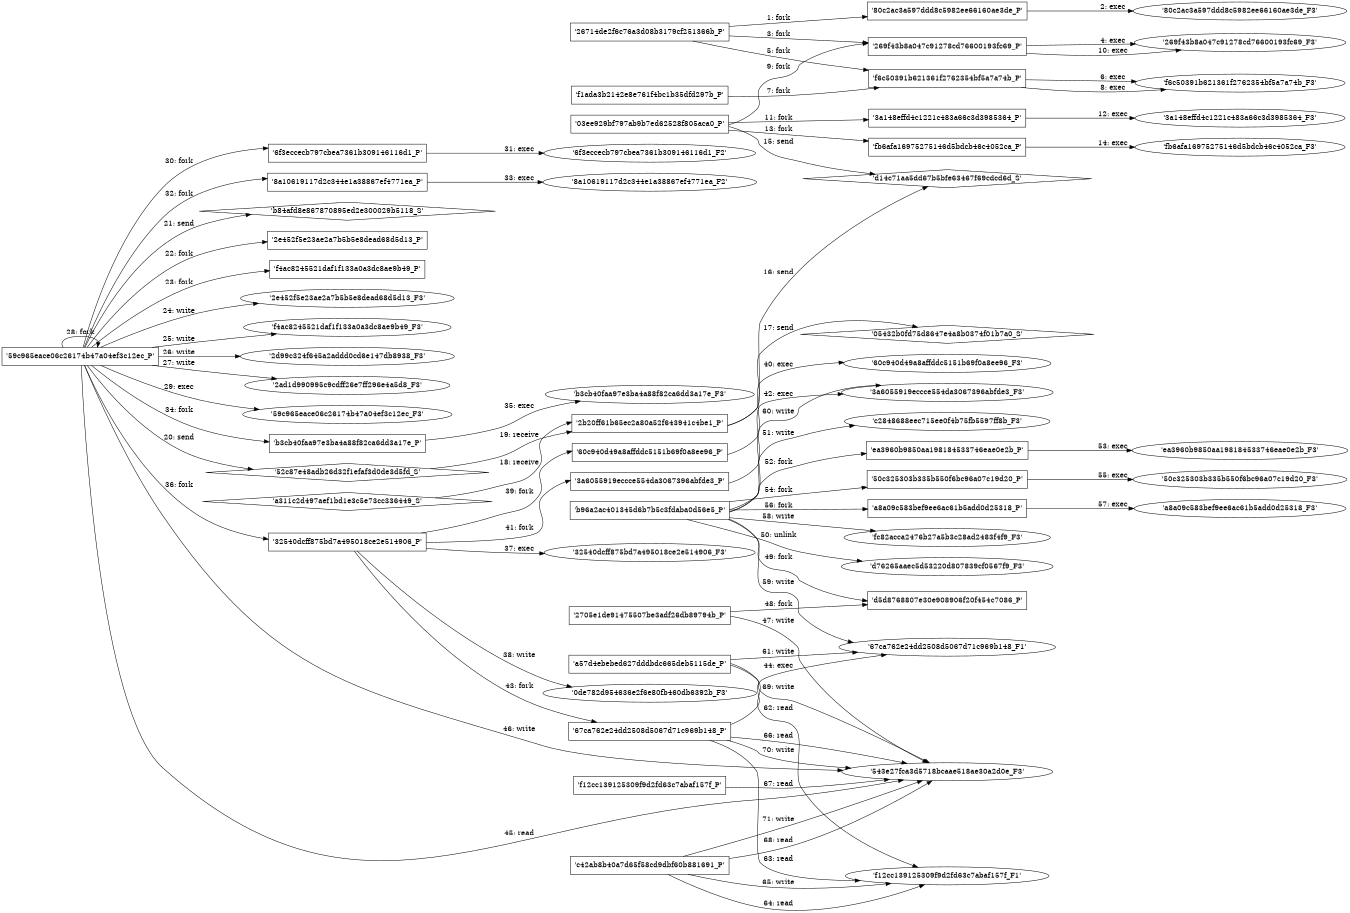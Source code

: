 digraph "D:\Learning\Paper\apt\基于CTI的攻击预警\Dataset\攻击图\ASGfromALLCTI\Threat Roundup for April 3 to April 10.dot" {
rankdir="LR"
size="9"
fixedsize="false"
splines="true"
nodesep=0.3
ranksep=0
fontsize=10
overlap="scalexy"
engine= "neato"
	"'26714de2f6c76a3d08b3179cf251366b_P'" [node_type=Process shape=box]
	"'80c2ac3a597ddd8c5982ee66160ae3de_P'" [node_type=Process shape=box]
	"'26714de2f6c76a3d08b3179cf251366b_P'" -> "'80c2ac3a597ddd8c5982ee66160ae3de_P'" [label="1: fork"]
	"'80c2ac3a597ddd8c5982ee66160ae3de_P'" [node_type=Process shape=box]
	"'80c2ac3a597ddd8c5982ee66160ae3de_F3'" [node_type=File shape=ellipse]
	"'80c2ac3a597ddd8c5982ee66160ae3de_P'" -> "'80c2ac3a597ddd8c5982ee66160ae3de_F3'" [label="2: exec"]
	"'26714de2f6c76a3d08b3179cf251366b_P'" [node_type=Process shape=box]
	"'269f43b8a047c91278cd76600193fc69_P'" [node_type=Process shape=box]
	"'26714de2f6c76a3d08b3179cf251366b_P'" -> "'269f43b8a047c91278cd76600193fc69_P'" [label="3: fork"]
	"'269f43b8a047c91278cd76600193fc69_P'" [node_type=Process shape=box]
	"'269f43b8a047c91278cd76600193fc69_F3'" [node_type=File shape=ellipse]
	"'269f43b8a047c91278cd76600193fc69_P'" -> "'269f43b8a047c91278cd76600193fc69_F3'" [label="4: exec"]
	"'26714de2f6c76a3d08b3179cf251366b_P'" [node_type=Process shape=box]
	"'f6c50391b621361f2762354bf5a7a74b_P'" [node_type=Process shape=box]
	"'26714de2f6c76a3d08b3179cf251366b_P'" -> "'f6c50391b621361f2762354bf5a7a74b_P'" [label="5: fork"]
	"'f6c50391b621361f2762354bf5a7a74b_P'" [node_type=Process shape=box]
	"'f6c50391b621361f2762354bf5a7a74b_F3'" [node_type=File shape=ellipse]
	"'f6c50391b621361f2762354bf5a7a74b_P'" -> "'f6c50391b621361f2762354bf5a7a74b_F3'" [label="6: exec"]
	"'f1ada3b2142e8e761f4bc1b35dfd297b_P'" [node_type=Process shape=box]
	"'f6c50391b621361f2762354bf5a7a74b_P'" [node_type=Process shape=box]
	"'f1ada3b2142e8e761f4bc1b35dfd297b_P'" -> "'f6c50391b621361f2762354bf5a7a74b_P'" [label="7: fork"]
	"'f6c50391b621361f2762354bf5a7a74b_P'" [node_type=Process shape=box]
	"'f6c50391b621361f2762354bf5a7a74b_F3'" [node_type=File shape=ellipse]
	"'f6c50391b621361f2762354bf5a7a74b_P'" -> "'f6c50391b621361f2762354bf5a7a74b_F3'" [label="8: exec"]
	"'03ee929bf797ab9b7ed62528f805aca0_P'" [node_type=Process shape=box]
	"'269f43b8a047c91278cd76600193fc69_P'" [node_type=Process shape=box]
	"'03ee929bf797ab9b7ed62528f805aca0_P'" -> "'269f43b8a047c91278cd76600193fc69_P'" [label="9: fork"]
	"'269f43b8a047c91278cd76600193fc69_P'" [node_type=Process shape=box]
	"'269f43b8a047c91278cd76600193fc69_F3'" [node_type=File shape=ellipse]
	"'269f43b8a047c91278cd76600193fc69_P'" -> "'269f43b8a047c91278cd76600193fc69_F3'" [label="10: exec"]
	"'03ee929bf797ab9b7ed62528f805aca0_P'" [node_type=Process shape=box]
	"'3a148effd4c1221c483a66c3d3985364_P'" [node_type=Process shape=box]
	"'03ee929bf797ab9b7ed62528f805aca0_P'" -> "'3a148effd4c1221c483a66c3d3985364_P'" [label="11: fork"]
	"'3a148effd4c1221c483a66c3d3985364_P'" [node_type=Process shape=box]
	"'3a148effd4c1221c483a66c3d3985364_F3'" [node_type=File shape=ellipse]
	"'3a148effd4c1221c483a66c3d3985364_P'" -> "'3a148effd4c1221c483a66c3d3985364_F3'" [label="12: exec"]
	"'03ee929bf797ab9b7ed62528f805aca0_P'" [node_type=Process shape=box]
	"'fb6afa16975275146d5bdcb46c4052ca_P'" [node_type=Process shape=box]
	"'03ee929bf797ab9b7ed62528f805aca0_P'" -> "'fb6afa16975275146d5bdcb46c4052ca_P'" [label="13: fork"]
	"'fb6afa16975275146d5bdcb46c4052ca_P'" [node_type=Process shape=box]
	"'fb6afa16975275146d5bdcb46c4052ca_F3'" [node_type=File shape=ellipse]
	"'fb6afa16975275146d5bdcb46c4052ca_P'" -> "'fb6afa16975275146d5bdcb46c4052ca_F3'" [label="14: exec"]
	"'d14c71aa5dd67b5bfe63467f69cdcd6d_S'" [node_type=Socket shape=diamond]
	"'03ee929bf797ab9b7ed62528f805aca0_P'" [node_type=Process shape=box]
	"'03ee929bf797ab9b7ed62528f805aca0_P'" -> "'d14c71aa5dd67b5bfe63467f69cdcd6d_S'" [label="15: send"]
	"'d14c71aa5dd67b5bfe63467f69cdcd6d_S'" [node_type=Socket shape=diamond]
	"'2b20ff61b65ec2a80a52f643941c4be1_P'" [node_type=Process shape=box]
	"'2b20ff61b65ec2a80a52f643941c4be1_P'" -> "'d14c71aa5dd67b5bfe63467f69cdcd6d_S'" [label="16: send"]
	"'05432b0fd75d8647e4a8b0374f01b7a0_S'" [node_type=Socket shape=diamond]
	"'2b20ff61b65ec2a80a52f643941c4be1_P'" [node_type=Process shape=box]
	"'2b20ff61b65ec2a80a52f643941c4be1_P'" -> "'05432b0fd75d8647e4a8b0374f01b7a0_S'" [label="17: send"]
	"'2b20ff61b65ec2a80a52f643941c4be1_P'" [node_type=Process shape=box]
	"'a311c2d497aef1bd1e3c5e73cc336449_S'" [node_type=Socket shape=diamond]
	"'a311c2d497aef1bd1e3c5e73cc336449_S'" -> "'2b20ff61b65ec2a80a52f643941c4be1_P'" [label="18: receive"]
	"'2b20ff61b65ec2a80a52f643941c4be1_P'" [node_type=Process shape=box]
	"'52c87e48adb26d32f1efaf3d0de3d5fd_S'" [node_type=Socket shape=diamond]
	"'52c87e48adb26d32f1efaf3d0de3d5fd_S'" -> "'2b20ff61b65ec2a80a52f643941c4be1_P'" [label="19: receive"]
	"'52c87e48adb26d32f1efaf3d0de3d5fd_S'" [node_type=Socket shape=diamond]
	"'59c965eace06c26174b47a04ef3c12ec_P'" [node_type=Process shape=box]
	"'59c965eace06c26174b47a04ef3c12ec_P'" -> "'52c87e48adb26d32f1efaf3d0de3d5fd_S'" [label="20: send"]
	"'b84afd8e867870895ed2e300029b5118_S'" [node_type=Socket shape=diamond]
	"'59c965eace06c26174b47a04ef3c12ec_P'" [node_type=Process shape=box]
	"'59c965eace06c26174b47a04ef3c12ec_P'" -> "'b84afd8e867870895ed2e300029b5118_S'" [label="21: send"]
	"'59c965eace06c26174b47a04ef3c12ec_P'" [node_type=Process shape=box]
	"'2e452f5e23ae2a7b5b5e8dead68d5d13_P'" [node_type=Process shape=box]
	"'59c965eace06c26174b47a04ef3c12ec_P'" -> "'2e452f5e23ae2a7b5b5e8dead68d5d13_P'" [label="22: fork"]
	"'59c965eace06c26174b47a04ef3c12ec_P'" [node_type=Process shape=box]
	"'f4ac8245521daf1f133a0a3dc8ae9b49_P'" [node_type=Process shape=box]
	"'59c965eace06c26174b47a04ef3c12ec_P'" -> "'f4ac8245521daf1f133a0a3dc8ae9b49_P'" [label="23: fork"]
	"'2e452f5e23ae2a7b5b5e8dead68d5d13_F3'" [node_type=file shape=ellipse]
	"'59c965eace06c26174b47a04ef3c12ec_P'" [node_type=Process shape=box]
	"'59c965eace06c26174b47a04ef3c12ec_P'" -> "'2e452f5e23ae2a7b5b5e8dead68d5d13_F3'" [label="24: write"]
	"'f4ac8245521daf1f133a0a3dc8ae9b49_F3'" [node_type=file shape=ellipse]
	"'59c965eace06c26174b47a04ef3c12ec_P'" [node_type=Process shape=box]
	"'59c965eace06c26174b47a04ef3c12ec_P'" -> "'f4ac8245521daf1f133a0a3dc8ae9b49_F3'" [label="25: write"]
	"'2d99c324f645a2addd0cd6e147db8938_F3'" [node_type=file shape=ellipse]
	"'59c965eace06c26174b47a04ef3c12ec_P'" [node_type=Process shape=box]
	"'59c965eace06c26174b47a04ef3c12ec_P'" -> "'2d99c324f645a2addd0cd6e147db8938_F3'" [label="26: write"]
	"'2ad1d990995c9cdff26e7ff296e4a5d8_F3'" [node_type=file shape=ellipse]
	"'59c965eace06c26174b47a04ef3c12ec_P'" [node_type=Process shape=box]
	"'59c965eace06c26174b47a04ef3c12ec_P'" -> "'2ad1d990995c9cdff26e7ff296e4a5d8_F3'" [label="27: write"]
	"'59c965eace06c26174b47a04ef3c12ec_P'" [node_type=Process shape=box]
	"'59c965eace06c26174b47a04ef3c12ec_P'" [node_type=Process shape=box]
	"'59c965eace06c26174b47a04ef3c12ec_P'" -> "'59c965eace06c26174b47a04ef3c12ec_P'" [label="28: fork"]
	"'59c965eace06c26174b47a04ef3c12ec_P'" [node_type=Process shape=box]
	"'59c965eace06c26174b47a04ef3c12ec_F3'" [node_type=File shape=ellipse]
	"'59c965eace06c26174b47a04ef3c12ec_P'" -> "'59c965eace06c26174b47a04ef3c12ec_F3'" [label="29: exec"]
	"'59c965eace06c26174b47a04ef3c12ec_P'" [node_type=Process shape=box]
	"'6f3eccecb797cbea7361b309146116d1_P'" [node_type=Process shape=box]
	"'59c965eace06c26174b47a04ef3c12ec_P'" -> "'6f3eccecb797cbea7361b309146116d1_P'" [label="30: fork"]
	"'6f3eccecb797cbea7361b309146116d1_P'" [node_type=Process shape=box]
	"'6f3eccecb797cbea7361b309146116d1_F2'" [node_type=File shape=ellipse]
	"'6f3eccecb797cbea7361b309146116d1_P'" -> "'6f3eccecb797cbea7361b309146116d1_F2'" [label="31: exec"]
	"'59c965eace06c26174b47a04ef3c12ec_P'" [node_type=Process shape=box]
	"'8a10619117d2c344e1a38867ef4771ea_P'" [node_type=Process shape=box]
	"'59c965eace06c26174b47a04ef3c12ec_P'" -> "'8a10619117d2c344e1a38867ef4771ea_P'" [label="32: fork"]
	"'8a10619117d2c344e1a38867ef4771ea_P'" [node_type=Process shape=box]
	"'8a10619117d2c344e1a38867ef4771ea_F2'" [node_type=File shape=ellipse]
	"'8a10619117d2c344e1a38867ef4771ea_P'" -> "'8a10619117d2c344e1a38867ef4771ea_F2'" [label="33: exec"]
	"'59c965eace06c26174b47a04ef3c12ec_P'" [node_type=Process shape=box]
	"'b3cb40faa97e3ba4a88f82ca6dd3a17e_P'" [node_type=Process shape=box]
	"'59c965eace06c26174b47a04ef3c12ec_P'" -> "'b3cb40faa97e3ba4a88f82ca6dd3a17e_P'" [label="34: fork"]
	"'b3cb40faa97e3ba4a88f82ca6dd3a17e_P'" [node_type=Process shape=box]
	"'b3cb40faa97e3ba4a88f82ca6dd3a17e_F3'" [node_type=File shape=ellipse]
	"'b3cb40faa97e3ba4a88f82ca6dd3a17e_P'" -> "'b3cb40faa97e3ba4a88f82ca6dd3a17e_F3'" [label="35: exec"]
	"'59c965eace06c26174b47a04ef3c12ec_P'" [node_type=Process shape=box]
	"'32540dcff875bd7a495018ce2e514906_P'" [node_type=Process shape=box]
	"'59c965eace06c26174b47a04ef3c12ec_P'" -> "'32540dcff875bd7a495018ce2e514906_P'" [label="36: fork"]
	"'32540dcff875bd7a495018ce2e514906_P'" [node_type=Process shape=box]
	"'32540dcff875bd7a495018ce2e514906_F3'" [node_type=File shape=ellipse]
	"'32540dcff875bd7a495018ce2e514906_P'" -> "'32540dcff875bd7a495018ce2e514906_F3'" [label="37: exec"]
	"'0de782d954636e2f6e80fb460db6392b_F3'" [node_type=file shape=ellipse]
	"'32540dcff875bd7a495018ce2e514906_P'" [node_type=Process shape=box]
	"'32540dcff875bd7a495018ce2e514906_P'" -> "'0de782d954636e2f6e80fb460db6392b_F3'" [label="38: write"]
	"'32540dcff875bd7a495018ce2e514906_P'" [node_type=Process shape=box]
	"'60c940d49a8affddc5151b69f0a8ee96_P'" [node_type=Process shape=box]
	"'32540dcff875bd7a495018ce2e514906_P'" -> "'60c940d49a8affddc5151b69f0a8ee96_P'" [label="39: fork"]
	"'60c940d49a8affddc5151b69f0a8ee96_P'" [node_type=Process shape=box]
	"'60c940d49a8affddc5151b69f0a8ee96_F3'" [node_type=File shape=ellipse]
	"'60c940d49a8affddc5151b69f0a8ee96_P'" -> "'60c940d49a8affddc5151b69f0a8ee96_F3'" [label="40: exec"]
	"'32540dcff875bd7a495018ce2e514906_P'" [node_type=Process shape=box]
	"'3a6055919eccce554da3067396abfde3_P'" [node_type=Process shape=box]
	"'32540dcff875bd7a495018ce2e514906_P'" -> "'3a6055919eccce554da3067396abfde3_P'" [label="41: fork"]
	"'3a6055919eccce554da3067396abfde3_P'" [node_type=Process shape=box]
	"'3a6055919eccce554da3067396abfde3_F3'" [node_type=File shape=ellipse]
	"'3a6055919eccce554da3067396abfde3_P'" -> "'3a6055919eccce554da3067396abfde3_F3'" [label="42: exec"]
	"'32540dcff875bd7a495018ce2e514906_P'" [node_type=Process shape=box]
	"'67ca762e24dd2508d5067d71c969b148_P'" [node_type=Process shape=box]
	"'32540dcff875bd7a495018ce2e514906_P'" -> "'67ca762e24dd2508d5067d71c969b148_P'" [label="43: fork"]
	"'67ca762e24dd2508d5067d71c969b148_P'" [node_type=Process shape=box]
	"'67ca762e24dd2508d5067d71c969b148_F1'" [node_type=File shape=ellipse]
	"'67ca762e24dd2508d5067d71c969b148_P'" -> "'67ca762e24dd2508d5067d71c969b148_F1'" [label="44: exec"]
	"'543e27fca3d5718bcaae518ae30a2d0e_F3'" [node_type=file shape=ellipse]
	"'59c965eace06c26174b47a04ef3c12ec_P'" [node_type=Process shape=box]
	"'59c965eace06c26174b47a04ef3c12ec_P'" -> "'543e27fca3d5718bcaae518ae30a2d0e_F3'" [label="45: read"]
	"'543e27fca3d5718bcaae518ae30a2d0e_F3'" [node_type=file shape=ellipse]
	"'59c965eace06c26174b47a04ef3c12ec_P'" [node_type=Process shape=box]
	"'59c965eace06c26174b47a04ef3c12ec_P'" -> "'543e27fca3d5718bcaae518ae30a2d0e_F3'" [label="46: write"]
	"'543e27fca3d5718bcaae518ae30a2d0e_F3'" [node_type=file shape=ellipse]
	"'2705e1de91475507be3adf26db89794b_P'" [node_type=Process shape=box]
	"'2705e1de91475507be3adf26db89794b_P'" -> "'543e27fca3d5718bcaae518ae30a2d0e_F3'" [label="47: write"]
	"'2705e1de91475507be3adf26db89794b_P'" [node_type=Process shape=box]
	"'d5d8768807e30e908906f20f454c7086_P'" [node_type=Process shape=box]
	"'2705e1de91475507be3adf26db89794b_P'" -> "'d5d8768807e30e908906f20f454c7086_P'" [label="48: fork"]
	"'b96a2ac401345d6b7b5c3fdaba0d56e5_P'" [node_type=Process shape=box]
	"'d5d8768807e30e908906f20f454c7086_P'" [node_type=Process shape=box]
	"'b96a2ac401345d6b7b5c3fdaba0d56e5_P'" -> "'d5d8768807e30e908906f20f454c7086_P'" [label="49: fork"]
	"'d76265aaec5d53220d807839cf0567f9_F3'" [node_type=file shape=ellipse]
	"'b96a2ac401345d6b7b5c3fdaba0d56e5_P'" [node_type=Process shape=box]
	"'b96a2ac401345d6b7b5c3fdaba0d56e5_P'" -> "'d76265aaec5d53220d807839cf0567f9_F3'" [label="50: unlink"]
	"'c2848688eec715ee0f4b75fb5597ff8b_F3'" [node_type=file shape=ellipse]
	"'b96a2ac401345d6b7b5c3fdaba0d56e5_P'" [node_type=Process shape=box]
	"'b96a2ac401345d6b7b5c3fdaba0d56e5_P'" -> "'c2848688eec715ee0f4b75fb5597ff8b_F3'" [label="51: write"]
	"'b96a2ac401345d6b7b5c3fdaba0d56e5_P'" [node_type=Process shape=box]
	"'ea3960b9850aa198184533746eae0e2b_P'" [node_type=Process shape=box]
	"'b96a2ac401345d6b7b5c3fdaba0d56e5_P'" -> "'ea3960b9850aa198184533746eae0e2b_P'" [label="52: fork"]
	"'ea3960b9850aa198184533746eae0e2b_P'" [node_type=Process shape=box]
	"'ea3960b9850aa198184533746eae0e2b_F3'" [node_type=File shape=ellipse]
	"'ea3960b9850aa198184533746eae0e2b_P'" -> "'ea3960b9850aa198184533746eae0e2b_F3'" [label="53: exec"]
	"'b96a2ac401345d6b7b5c3fdaba0d56e5_P'" [node_type=Process shape=box]
	"'50c325303b335b550f6bc96a07c19d20_P'" [node_type=Process shape=box]
	"'b96a2ac401345d6b7b5c3fdaba0d56e5_P'" -> "'50c325303b335b550f6bc96a07c19d20_P'" [label="54: fork"]
	"'50c325303b335b550f6bc96a07c19d20_P'" [node_type=Process shape=box]
	"'50c325303b335b550f6bc96a07c19d20_F3'" [node_type=File shape=ellipse]
	"'50c325303b335b550f6bc96a07c19d20_P'" -> "'50c325303b335b550f6bc96a07c19d20_F3'" [label="55: exec"]
	"'b96a2ac401345d6b7b5c3fdaba0d56e5_P'" [node_type=Process shape=box]
	"'a8a09c583bef9ee6ac61b5add0d25318_P'" [node_type=Process shape=box]
	"'b96a2ac401345d6b7b5c3fdaba0d56e5_P'" -> "'a8a09c583bef9ee6ac61b5add0d25318_P'" [label="56: fork"]
	"'a8a09c583bef9ee6ac61b5add0d25318_P'" [node_type=Process shape=box]
	"'a8a09c583bef9ee6ac61b5add0d25318_F3'" [node_type=File shape=ellipse]
	"'a8a09c583bef9ee6ac61b5add0d25318_P'" -> "'a8a09c583bef9ee6ac61b5add0d25318_F3'" [label="57: exec"]
	"'fc82acca2476b27a5b3c28ad2483f4f9_F3'" [node_type=file shape=ellipse]
	"'b96a2ac401345d6b7b5c3fdaba0d56e5_P'" [node_type=Process shape=box]
	"'b96a2ac401345d6b7b5c3fdaba0d56e5_P'" -> "'fc82acca2476b27a5b3c28ad2483f4f9_F3'" [label="58: write"]
	"'67ca762e24dd2508d5067d71c969b148_F1'" [node_type=file shape=ellipse]
	"'b96a2ac401345d6b7b5c3fdaba0d56e5_P'" [node_type=Process shape=box]
	"'b96a2ac401345d6b7b5c3fdaba0d56e5_P'" -> "'67ca762e24dd2508d5067d71c969b148_F1'" [label="59: write"]
	"'3a6055919eccce554da3067396abfde3_F3'" [node_type=file shape=ellipse]
	"'b96a2ac401345d6b7b5c3fdaba0d56e5_P'" [node_type=Process shape=box]
	"'b96a2ac401345d6b7b5c3fdaba0d56e5_P'" -> "'3a6055919eccce554da3067396abfde3_F3'" [label="60: write"]
	"'67ca762e24dd2508d5067d71c969b148_F1'" [node_type=file shape=ellipse]
	"'a57d4ebebed627dddbdc665deb5115de_P'" [node_type=Process shape=box]
	"'a57d4ebebed627dddbdc665deb5115de_P'" -> "'67ca762e24dd2508d5067d71c969b148_F1'" [label="61: write"]
	"'f12cc139125309f9d2fd63c7abaf157f_F1'" [node_type=file shape=ellipse]
	"'a57d4ebebed627dddbdc665deb5115de_P'" [node_type=Process shape=box]
	"'a57d4ebebed627dddbdc665deb5115de_P'" -> "'f12cc139125309f9d2fd63c7abaf157f_F1'" [label="62: read"]
	"'f12cc139125309f9d2fd63c7abaf157f_F1'" [node_type=file shape=ellipse]
	"'67ca762e24dd2508d5067d71c969b148_P'" [node_type=Process shape=box]
	"'67ca762e24dd2508d5067d71c969b148_P'" -> "'f12cc139125309f9d2fd63c7abaf157f_F1'" [label="63: read"]
	"'f12cc139125309f9d2fd63c7abaf157f_F1'" [node_type=file shape=ellipse]
	"'c42ab8b40a7d65f58cd9dbf60b881691_P'" [node_type=Process shape=box]
	"'c42ab8b40a7d65f58cd9dbf60b881691_P'" -> "'f12cc139125309f9d2fd63c7abaf157f_F1'" [label="64: read"]
	"'f12cc139125309f9d2fd63c7abaf157f_F1'" [node_type=file shape=ellipse]
	"'c42ab8b40a7d65f58cd9dbf60b881691_P'" [node_type=Process shape=box]
	"'c42ab8b40a7d65f58cd9dbf60b881691_P'" -> "'f12cc139125309f9d2fd63c7abaf157f_F1'" [label="65: write"]
	"'543e27fca3d5718bcaae518ae30a2d0e_F3'" [node_type=file shape=ellipse]
	"'67ca762e24dd2508d5067d71c969b148_P'" [node_type=Process shape=box]
	"'67ca762e24dd2508d5067d71c969b148_P'" -> "'543e27fca3d5718bcaae518ae30a2d0e_F3'" [label="66: read"]
	"'543e27fca3d5718bcaae518ae30a2d0e_F3'" [node_type=file shape=ellipse]
	"'f12cc139125309f9d2fd63c7abaf157f_P'" [node_type=Process shape=box]
	"'f12cc139125309f9d2fd63c7abaf157f_P'" -> "'543e27fca3d5718bcaae518ae30a2d0e_F3'" [label="67: read"]
	"'543e27fca3d5718bcaae518ae30a2d0e_F3'" [node_type=file shape=ellipse]
	"'c42ab8b40a7d65f58cd9dbf60b881691_P'" [node_type=Process shape=box]
	"'c42ab8b40a7d65f58cd9dbf60b881691_P'" -> "'543e27fca3d5718bcaae518ae30a2d0e_F3'" [label="68: read"]
	"'543e27fca3d5718bcaae518ae30a2d0e_F3'" [node_type=file shape=ellipse]
	"'a57d4ebebed627dddbdc665deb5115de_P'" [node_type=Process shape=box]
	"'a57d4ebebed627dddbdc665deb5115de_P'" -> "'543e27fca3d5718bcaae518ae30a2d0e_F3'" [label="69: write"]
	"'543e27fca3d5718bcaae518ae30a2d0e_F3'" [node_type=file shape=ellipse]
	"'67ca762e24dd2508d5067d71c969b148_P'" [node_type=Process shape=box]
	"'67ca762e24dd2508d5067d71c969b148_P'" -> "'543e27fca3d5718bcaae518ae30a2d0e_F3'" [label="70: write"]
	"'543e27fca3d5718bcaae518ae30a2d0e_F3'" [node_type=file shape=ellipse]
	"'c42ab8b40a7d65f58cd9dbf60b881691_P'" [node_type=Process shape=box]
	"'c42ab8b40a7d65f58cd9dbf60b881691_P'" -> "'543e27fca3d5718bcaae518ae30a2d0e_F3'" [label="71: write"]
}
